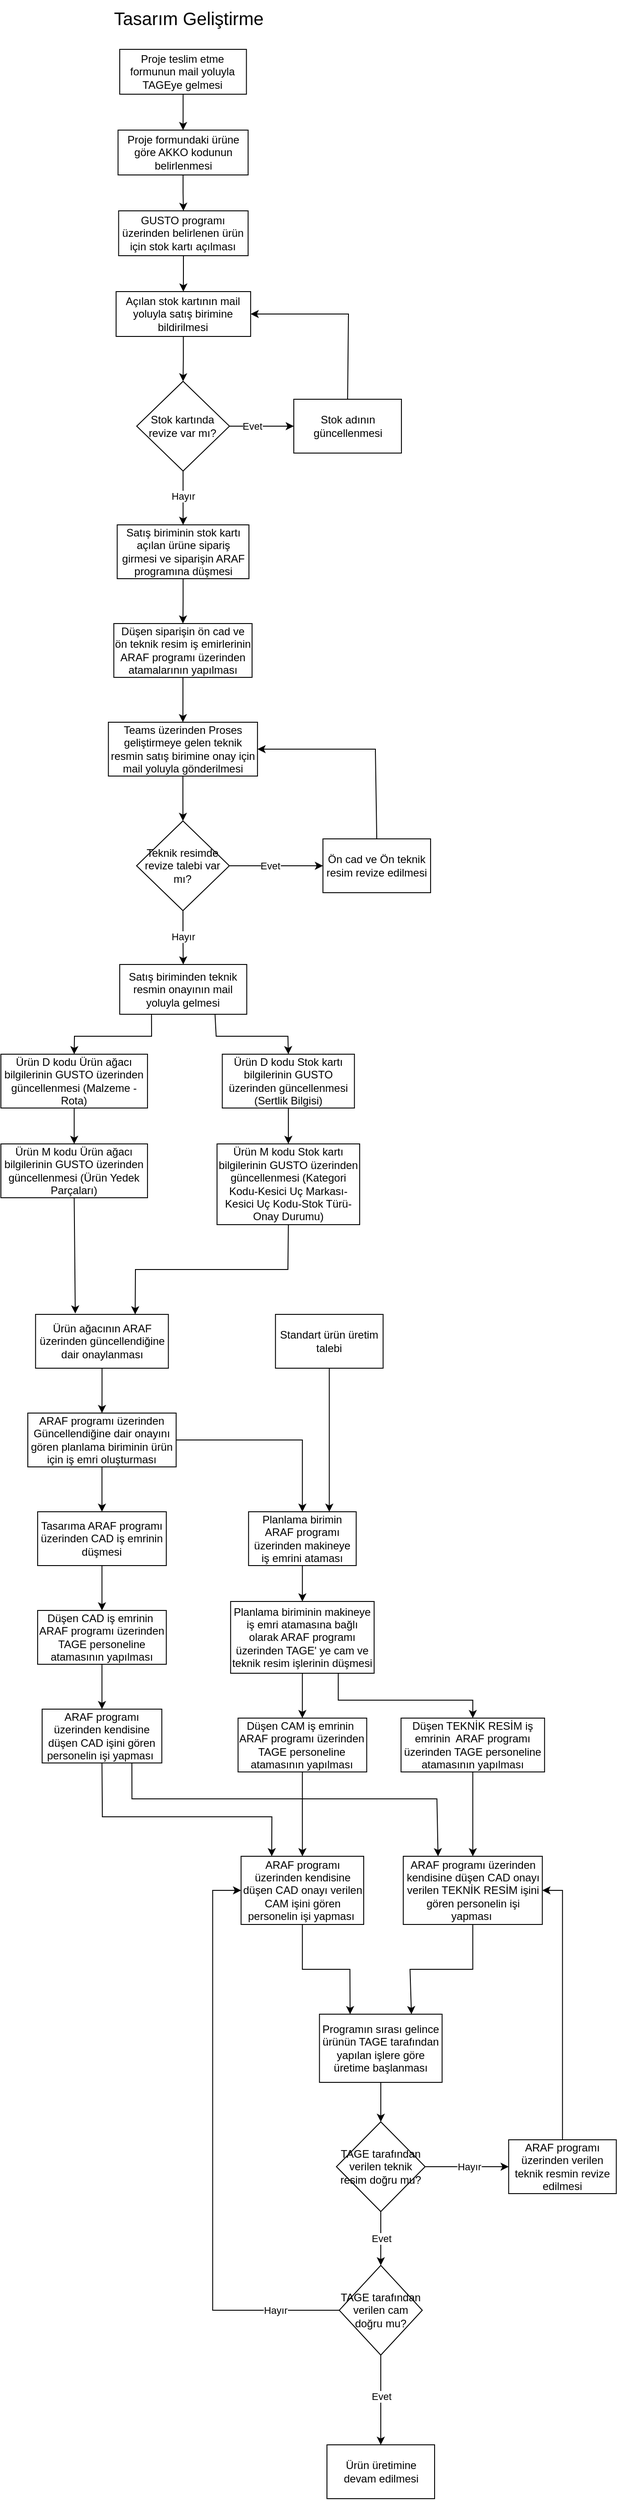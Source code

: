 <mxfile version="26.0.16">
  <diagram name="Sayfa -1" id="Z26OLNr3vpSwlAehbev1">
    <mxGraphModel dx="1426" dy="1958" grid="1" gridSize="10" guides="1" tooltips="1" connect="1" arrows="1" fold="1" page="1" pageScale="1" pageWidth="827" pageHeight="1169" math="0" shadow="0">
      <root>
        <mxCell id="0" />
        <mxCell id="1" parent="0" />
        <mxCell id="egxQQ9gVUxU3b3ZS_Bmh-1" value="&lt;span&gt;&lt;font&gt;Tasarım Geliştirme&lt;/font&gt;&lt;/span&gt;" style="text;html=1;align=center;verticalAlign=middle;resizable=0;points=[];autosize=1;strokeColor=none;fillColor=none;fontStyle=0;fontSize=20;" vertex="1" parent="1">
          <mxGeometry x="263.52" y="-575" width="190" height="40" as="geometry" />
        </mxCell>
        <mxCell id="egxQQ9gVUxU3b3ZS_Bmh-2" value="" style="edgeStyle=orthogonalEdgeStyle;rounded=0;orthogonalLoop=1;jettySize=auto;html=1;" edge="1" parent="1" source="egxQQ9gVUxU3b3ZS_Bmh-3" target="egxQQ9gVUxU3b3ZS_Bmh-5">
          <mxGeometry relative="1" as="geometry" />
        </mxCell>
        <mxCell id="egxQQ9gVUxU3b3ZS_Bmh-3" value="Proje teslim etme formunun mail yoluyla TAGEye gelmesi" style="rounded=0;whiteSpace=wrap;html=1;" vertex="1" parent="1">
          <mxGeometry x="282.49" y="-520" width="141.25" height="50" as="geometry" />
        </mxCell>
        <mxCell id="egxQQ9gVUxU3b3ZS_Bmh-4" value="" style="edgeStyle=orthogonalEdgeStyle;rounded=0;orthogonalLoop=1;jettySize=auto;html=1;" edge="1" parent="1" source="egxQQ9gVUxU3b3ZS_Bmh-5" target="egxQQ9gVUxU3b3ZS_Bmh-7">
          <mxGeometry relative="1" as="geometry" />
        </mxCell>
        <mxCell id="egxQQ9gVUxU3b3ZS_Bmh-5" value="Proje formundaki ürüne göre AKKO kodunun belirlenmesi" style="rounded=0;whiteSpace=wrap;html=1;" vertex="1" parent="1">
          <mxGeometry x="280.62" y="-430" width="145" height="50" as="geometry" />
        </mxCell>
        <mxCell id="egxQQ9gVUxU3b3ZS_Bmh-6" value="" style="edgeStyle=orthogonalEdgeStyle;rounded=0;orthogonalLoop=1;jettySize=auto;html=1;" edge="1" parent="1" source="egxQQ9gVUxU3b3ZS_Bmh-7" target="egxQQ9gVUxU3b3ZS_Bmh-9">
          <mxGeometry relative="1" as="geometry" />
        </mxCell>
        <mxCell id="egxQQ9gVUxU3b3ZS_Bmh-7" value="GUSTO programı üzerinden belirlenen ürün için stok kartı açılması" style="whiteSpace=wrap;html=1;rounded=0;" vertex="1" parent="1">
          <mxGeometry x="281.25" y="-340" width="144.37" height="50" as="geometry" />
        </mxCell>
        <mxCell id="egxQQ9gVUxU3b3ZS_Bmh-8" value="" style="edgeStyle=orthogonalEdgeStyle;rounded=0;orthogonalLoop=1;jettySize=auto;html=1;" edge="1" parent="1" source="egxQQ9gVUxU3b3ZS_Bmh-9" target="egxQQ9gVUxU3b3ZS_Bmh-21">
          <mxGeometry relative="1" as="geometry" />
        </mxCell>
        <mxCell id="egxQQ9gVUxU3b3ZS_Bmh-9" value="Açılan stok kartının mail yoluyla satış birimine bildirilmesi" style="whiteSpace=wrap;html=1;rounded=0;" vertex="1" parent="1">
          <mxGeometry x="278.43" y="-250" width="150" height="50" as="geometry" />
        </mxCell>
        <mxCell id="egxQQ9gVUxU3b3ZS_Bmh-10" value="" style="edgeStyle=orthogonalEdgeStyle;rounded=0;orthogonalLoop=1;jettySize=auto;html=1;" edge="1" parent="1" source="egxQQ9gVUxU3b3ZS_Bmh-11" target="egxQQ9gVUxU3b3ZS_Bmh-13">
          <mxGeometry relative="1" as="geometry" />
        </mxCell>
        <mxCell id="egxQQ9gVUxU3b3ZS_Bmh-11" value="Satış biriminin stok kartı açılan ürüne sipariş girmesi ve siparişin ARAF programına düşmesi" style="rounded=0;whiteSpace=wrap;html=1;" vertex="1" parent="1">
          <mxGeometry x="279.68" y="10" width="146.87" height="60" as="geometry" />
        </mxCell>
        <mxCell id="egxQQ9gVUxU3b3ZS_Bmh-12" value="" style="edgeStyle=orthogonalEdgeStyle;rounded=0;orthogonalLoop=1;jettySize=auto;html=1;" edge="1" parent="1" source="egxQQ9gVUxU3b3ZS_Bmh-13" target="egxQQ9gVUxU3b3ZS_Bmh-15">
          <mxGeometry relative="1" as="geometry" />
        </mxCell>
        <mxCell id="egxQQ9gVUxU3b3ZS_Bmh-13" value="Düşen siparişin ön cad ve ön teknik resim iş emirlerinin ARAF programı üzerinden atamalarının yapılması" style="whiteSpace=wrap;html=1;rounded=0;" vertex="1" parent="1">
          <mxGeometry x="275.9" y="120" width="154.13" height="60" as="geometry" />
        </mxCell>
        <mxCell id="egxQQ9gVUxU3b3ZS_Bmh-14" value="" style="edgeStyle=orthogonalEdgeStyle;rounded=0;orthogonalLoop=1;jettySize=auto;html=1;entryX=0.5;entryY=0;entryDx=0;entryDy=0;" edge="1" parent="1" source="egxQQ9gVUxU3b3ZS_Bmh-15" target="egxQQ9gVUxU3b3ZS_Bmh-28">
          <mxGeometry relative="1" as="geometry">
            <mxPoint x="353.89" y="330.011" as="targetPoint" />
          </mxGeometry>
        </mxCell>
        <mxCell id="egxQQ9gVUxU3b3ZS_Bmh-15" value="Teams üzerinden Proses geliştirmeye gelen teknik resmin satış birimine onay için mail yoluyla gönderilmesi" style="whiteSpace=wrap;html=1;rounded=0;" vertex="1" parent="1">
          <mxGeometry x="269.84" y="230" width="166.24" height="60" as="geometry" />
        </mxCell>
        <mxCell id="egxQQ9gVUxU3b3ZS_Bmh-16" value="Satış biriminden teknik resmin onayının mail yoluyla gelmesi" style="whiteSpace=wrap;html=1;rounded=0;" vertex="1" parent="1">
          <mxGeometry x="282.49" y="500" width="141.63" height="55.5" as="geometry" />
        </mxCell>
        <mxCell id="egxQQ9gVUxU3b3ZS_Bmh-17" value="" style="edgeStyle=orthogonalEdgeStyle;rounded=0;orthogonalLoop=1;jettySize=auto;html=1;" edge="1" parent="1" source="egxQQ9gVUxU3b3ZS_Bmh-21" target="egxQQ9gVUxU3b3ZS_Bmh-22">
          <mxGeometry relative="1" as="geometry" />
        </mxCell>
        <mxCell id="egxQQ9gVUxU3b3ZS_Bmh-18" value="Evet" style="edgeLabel;html=1;align=center;verticalAlign=middle;resizable=0;points=[];" vertex="1" connectable="0" parent="egxQQ9gVUxU3b3ZS_Bmh-17">
          <mxGeometry x="0.078" y="2" relative="1" as="geometry">
            <mxPoint x="-14" y="2" as="offset" />
          </mxGeometry>
        </mxCell>
        <mxCell id="egxQQ9gVUxU3b3ZS_Bmh-19" value="" style="edgeStyle=orthogonalEdgeStyle;rounded=0;orthogonalLoop=1;jettySize=auto;html=1;" edge="1" parent="1" source="egxQQ9gVUxU3b3ZS_Bmh-21" target="egxQQ9gVUxU3b3ZS_Bmh-11">
          <mxGeometry relative="1" as="geometry" />
        </mxCell>
        <mxCell id="egxQQ9gVUxU3b3ZS_Bmh-20" value="Hayır" style="edgeLabel;html=1;align=center;verticalAlign=middle;resizable=0;points=[];" vertex="1" connectable="0" parent="egxQQ9gVUxU3b3ZS_Bmh-19">
          <mxGeometry x="-0.068" y="-1" relative="1" as="geometry">
            <mxPoint x="1" as="offset" />
          </mxGeometry>
        </mxCell>
        <mxCell id="egxQQ9gVUxU3b3ZS_Bmh-21" value="Stok kartında revize var mı?" style="rhombus;whiteSpace=wrap;html=1;rounded=0;" vertex="1" parent="1">
          <mxGeometry x="301.4" y="-150" width="103.43" height="100" as="geometry" />
        </mxCell>
        <mxCell id="egxQQ9gVUxU3b3ZS_Bmh-22" value="Stok adının güncellenmesi" style="whiteSpace=wrap;html=1;rounded=0;" vertex="1" parent="1">
          <mxGeometry x="476.545" y="-130" width="120" height="60" as="geometry" />
        </mxCell>
        <mxCell id="egxQQ9gVUxU3b3ZS_Bmh-23" value="" style="endArrow=classic;html=1;rounded=0;exitX=0.5;exitY=0;exitDx=0;exitDy=0;entryX=1;entryY=0.5;entryDx=0;entryDy=0;" edge="1" parent="1" source="egxQQ9gVUxU3b3ZS_Bmh-22" target="egxQQ9gVUxU3b3ZS_Bmh-9">
          <mxGeometry width="50" height="50" relative="1" as="geometry">
            <mxPoint x="537.49" y="30" as="sourcePoint" />
            <mxPoint x="587.49" y="-20" as="targetPoint" />
            <Array as="points">
              <mxPoint x="537.49" y="-225" />
            </Array>
          </mxGeometry>
        </mxCell>
        <mxCell id="egxQQ9gVUxU3b3ZS_Bmh-24" value="" style="edgeStyle=orthogonalEdgeStyle;rounded=0;orthogonalLoop=1;jettySize=auto;html=1;" edge="1" parent="1" source="egxQQ9gVUxU3b3ZS_Bmh-28" target="egxQQ9gVUxU3b3ZS_Bmh-29">
          <mxGeometry relative="1" as="geometry" />
        </mxCell>
        <mxCell id="egxQQ9gVUxU3b3ZS_Bmh-25" value="Evet" style="edgeLabel;html=1;align=center;verticalAlign=middle;resizable=0;points=[];" vertex="1" connectable="0" parent="egxQQ9gVUxU3b3ZS_Bmh-24">
          <mxGeometry x="0.089" y="-3" relative="1" as="geometry">
            <mxPoint x="-12" y="-3" as="offset" />
          </mxGeometry>
        </mxCell>
        <mxCell id="egxQQ9gVUxU3b3ZS_Bmh-26" value="" style="edgeStyle=orthogonalEdgeStyle;rounded=0;orthogonalLoop=1;jettySize=auto;html=1;entryX=0.5;entryY=0;entryDx=0;entryDy=0;" edge="1" parent="1" source="egxQQ9gVUxU3b3ZS_Bmh-28" target="egxQQ9gVUxU3b3ZS_Bmh-16">
          <mxGeometry relative="1" as="geometry">
            <mxPoint x="353.29" y="500" as="targetPoint" />
          </mxGeometry>
        </mxCell>
        <mxCell id="egxQQ9gVUxU3b3ZS_Bmh-27" value="Hayır" style="edgeLabel;html=1;align=center;verticalAlign=middle;resizable=0;points=[];" vertex="1" connectable="0" parent="egxQQ9gVUxU3b3ZS_Bmh-26">
          <mxGeometry x="-0.038" relative="1" as="geometry">
            <mxPoint as="offset" />
          </mxGeometry>
        </mxCell>
        <mxCell id="egxQQ9gVUxU3b3ZS_Bmh-28" value="Teknik resimde revize talebi var mı?" style="rhombus;whiteSpace=wrap;html=1;rounded=0;" vertex="1" parent="1">
          <mxGeometry x="301.25" y="340" width="103.43" height="100" as="geometry" />
        </mxCell>
        <mxCell id="egxQQ9gVUxU3b3ZS_Bmh-29" value="Ön cad ve Ön teknik resim revize edilmesi" style="whiteSpace=wrap;html=1;rounded=0;" vertex="1" parent="1">
          <mxGeometry x="509.055" y="360" width="120" height="60" as="geometry" />
        </mxCell>
        <mxCell id="egxQQ9gVUxU3b3ZS_Bmh-30" value="" style="endArrow=classic;html=1;rounded=0;exitX=0.5;exitY=0;exitDx=0;exitDy=0;entryX=1;entryY=0.5;entryDx=0;entryDy=0;" edge="1" parent="1" source="egxQQ9gVUxU3b3ZS_Bmh-29" target="egxQQ9gVUxU3b3ZS_Bmh-15">
          <mxGeometry width="50" height="50" relative="1" as="geometry">
            <mxPoint x="544.06" y="340" as="sourcePoint" />
            <mxPoint x="594.06" y="290" as="targetPoint" />
            <Array as="points">
              <mxPoint x="567.49" y="260" />
            </Array>
          </mxGeometry>
        </mxCell>
        <mxCell id="egxQQ9gVUxU3b3ZS_Bmh-31" value="Ürün D kodu Ürün ağacı bilgilerinin GUSTO üzerinden güncellenmesi (Malzeme -Rota)" style="whiteSpace=wrap;html=1;rounded=0;" vertex="1" parent="1">
          <mxGeometry x="150" y="600" width="163.44" height="60" as="geometry" />
        </mxCell>
        <mxCell id="egxQQ9gVUxU3b3ZS_Bmh-32" value="" style="edgeStyle=orthogonalEdgeStyle;rounded=0;orthogonalLoop=1;jettySize=auto;html=1;" edge="1" parent="1" source="egxQQ9gVUxU3b3ZS_Bmh-33" target="egxQQ9gVUxU3b3ZS_Bmh-35">
          <mxGeometry relative="1" as="geometry" />
        </mxCell>
        <mxCell id="egxQQ9gVUxU3b3ZS_Bmh-33" value="Ürün ağacının ARAF üzerinden güncellendiğine dair onaylanması" style="rounded=0;whiteSpace=wrap;html=1;" vertex="1" parent="1">
          <mxGeometry x="188.65" y="890" width="148.06" height="60" as="geometry" />
        </mxCell>
        <mxCell id="egxQQ9gVUxU3b3ZS_Bmh-34" value="" style="edgeStyle=orthogonalEdgeStyle;rounded=0;orthogonalLoop=1;jettySize=auto;html=1;" edge="1" parent="1" source="egxQQ9gVUxU3b3ZS_Bmh-35" target="egxQQ9gVUxU3b3ZS_Bmh-37">
          <mxGeometry relative="1" as="geometry" />
        </mxCell>
        <mxCell id="egxQQ9gVUxU3b3ZS_Bmh-35" value="ARAF programı üzerinden Güncellendiğine dair onayını gören planlama biriminin ürün için iş emri oluşturması" style="whiteSpace=wrap;html=1;rounded=0;" vertex="1" parent="1">
          <mxGeometry x="180" y="1000" width="165.37" height="60" as="geometry" />
        </mxCell>
        <mxCell id="egxQQ9gVUxU3b3ZS_Bmh-36" value="" style="edgeStyle=orthogonalEdgeStyle;rounded=0;orthogonalLoop=1;jettySize=auto;html=1;" edge="1" parent="1" source="egxQQ9gVUxU3b3ZS_Bmh-37" target="egxQQ9gVUxU3b3ZS_Bmh-39">
          <mxGeometry relative="1" as="geometry" />
        </mxCell>
        <mxCell id="egxQQ9gVUxU3b3ZS_Bmh-37" value="Tasarıma ARAF programı üzerinden CAD iş emrinin düşmesi" style="whiteSpace=wrap;html=1;rounded=0;" vertex="1" parent="1">
          <mxGeometry x="190.97" y="1110" width="143.43" height="60" as="geometry" />
        </mxCell>
        <mxCell id="egxQQ9gVUxU3b3ZS_Bmh-38" value="" style="edgeStyle=orthogonalEdgeStyle;rounded=0;orthogonalLoop=1;jettySize=auto;html=1;" edge="1" parent="1" source="egxQQ9gVUxU3b3ZS_Bmh-39" target="egxQQ9gVUxU3b3ZS_Bmh-40">
          <mxGeometry relative="1" as="geometry" />
        </mxCell>
        <mxCell id="egxQQ9gVUxU3b3ZS_Bmh-39" value="Düşen CAD iş emrinin&amp;nbsp; ARAF programı üzerinden TAGE personeline atamasının&amp;nbsp;yapılması" style="whiteSpace=wrap;html=1;rounded=0;" vertex="1" parent="1">
          <mxGeometry x="190.96" y="1220" width="143.44" height="60" as="geometry" />
        </mxCell>
        <mxCell id="egxQQ9gVUxU3b3ZS_Bmh-40" value="ARAF programı üzerinden kendisine düşen CAD işini gören personelin işi yapması&amp;nbsp;" style="whiteSpace=wrap;html=1;rounded=0;" vertex="1" parent="1">
          <mxGeometry x="195.97" y="1330" width="133.43" height="60" as="geometry" />
        </mxCell>
        <mxCell id="egxQQ9gVUxU3b3ZS_Bmh-41" value="" style="edgeStyle=orthogonalEdgeStyle;rounded=0;orthogonalLoop=1;jettySize=auto;html=1;" edge="1" parent="1" source="egxQQ9gVUxU3b3ZS_Bmh-42" target="egxQQ9gVUxU3b3ZS_Bmh-44">
          <mxGeometry relative="1" as="geometry" />
        </mxCell>
        <mxCell id="egxQQ9gVUxU3b3ZS_Bmh-42" value="Planlama birimin ARAF programı üzerinden makineye iş emrini ataması" style="rounded=0;whiteSpace=wrap;html=1;" vertex="1" parent="1">
          <mxGeometry x="426.12" y="1110" width="120" height="60" as="geometry" />
        </mxCell>
        <mxCell id="egxQQ9gVUxU3b3ZS_Bmh-43" value="" style="edgeStyle=orthogonalEdgeStyle;rounded=0;orthogonalLoop=1;jettySize=auto;html=1;" edge="1" parent="1" source="egxQQ9gVUxU3b3ZS_Bmh-44" target="egxQQ9gVUxU3b3ZS_Bmh-47">
          <mxGeometry relative="1" as="geometry" />
        </mxCell>
        <mxCell id="egxQQ9gVUxU3b3ZS_Bmh-44" value="Planlama biriminin makineye iş emri atamasına bağlı olarak ARAF programı üzerinden TAGE&#39; ye cam ve teknik resim işlerinin düşmesi" style="rounded=0;whiteSpace=wrap;html=1;" vertex="1" parent="1">
          <mxGeometry x="406.12" y="1210" width="160" height="80" as="geometry" />
        </mxCell>
        <mxCell id="egxQQ9gVUxU3b3ZS_Bmh-45" value="ARAF programı üzerinden kendisine düşen CAD onayı verilen CAM işini gören personelin işi yapması&amp;nbsp;" style="whiteSpace=wrap;html=1;rounded=0;" vertex="1" parent="1">
          <mxGeometry x="417.77" y="1494" width="136.71" height="76" as="geometry" />
        </mxCell>
        <mxCell id="egxQQ9gVUxU3b3ZS_Bmh-46" value="" style="edgeStyle=orthogonalEdgeStyle;rounded=0;orthogonalLoop=1;jettySize=auto;html=1;" edge="1" parent="1" source="egxQQ9gVUxU3b3ZS_Bmh-47" target="egxQQ9gVUxU3b3ZS_Bmh-45">
          <mxGeometry relative="1" as="geometry" />
        </mxCell>
        <mxCell id="egxQQ9gVUxU3b3ZS_Bmh-47" value="Düşen CAM iş emrinin&amp;nbsp; ARAF programı üzerinden TAGE personeline atamasının&amp;nbsp;yapılması" style="whiteSpace=wrap;html=1;rounded=0;" vertex="1" parent="1">
          <mxGeometry x="414.4" y="1340" width="143.44" height="60" as="geometry" />
        </mxCell>
        <mxCell id="egxQQ9gVUxU3b3ZS_Bmh-48" value="ARAF programı üzerinden kendisine düşen CAD onayı verilen TEKNİK&amp;nbsp;RESİM işini gören personelin işi yapması&amp;nbsp;" style="whiteSpace=wrap;html=1;rounded=0;" vertex="1" parent="1">
          <mxGeometry x="598.62" y="1494" width="155" height="76" as="geometry" />
        </mxCell>
        <mxCell id="egxQQ9gVUxU3b3ZS_Bmh-49" value="" style="edgeStyle=orthogonalEdgeStyle;rounded=0;orthogonalLoop=1;jettySize=auto;html=1;" edge="1" parent="1" source="egxQQ9gVUxU3b3ZS_Bmh-50" target="egxQQ9gVUxU3b3ZS_Bmh-48">
          <mxGeometry relative="1" as="geometry" />
        </mxCell>
        <mxCell id="egxQQ9gVUxU3b3ZS_Bmh-50" value="Düşen TEKNİK RESİM iş emrinin&amp;nbsp; ARAF programı üzerinden TAGE personeline atamasının&amp;nbsp;yapılması" style="whiteSpace=wrap;html=1;rounded=0;" vertex="1" parent="1">
          <mxGeometry x="596.12" y="1340" width="160" height="60" as="geometry" />
        </mxCell>
        <mxCell id="egxQQ9gVUxU3b3ZS_Bmh-51" value="" style="endArrow=classic;html=1;rounded=0;exitX=0.75;exitY=1;exitDx=0;exitDy=0;entryX=0.5;entryY=0;entryDx=0;entryDy=0;" edge="1" parent="1" source="egxQQ9gVUxU3b3ZS_Bmh-44" target="egxQQ9gVUxU3b3ZS_Bmh-50">
          <mxGeometry width="50" height="50" relative="1" as="geometry">
            <mxPoint x="653.12" y="1320" as="sourcePoint" />
            <mxPoint x="703.12" y="1270" as="targetPoint" />
            <Array as="points">
              <mxPoint x="526.12" y="1320" />
              <mxPoint x="676.12" y="1320" />
            </Array>
          </mxGeometry>
        </mxCell>
        <mxCell id="egxQQ9gVUxU3b3ZS_Bmh-52" value="" style="endArrow=classic;html=1;rounded=0;exitX=1;exitY=0.5;exitDx=0;exitDy=0;entryX=0.5;entryY=0;entryDx=0;entryDy=0;" edge="1" parent="1" source="egxQQ9gVUxU3b3ZS_Bmh-35" target="egxQQ9gVUxU3b3ZS_Bmh-42">
          <mxGeometry width="50" height="50" relative="1" as="geometry">
            <mxPoint x="376.12" y="1040" as="sourcePoint" />
            <mxPoint x="426.12" y="990" as="targetPoint" />
            <Array as="points">
              <mxPoint x="486.12" y="1030" />
            </Array>
          </mxGeometry>
        </mxCell>
        <mxCell id="egxQQ9gVUxU3b3ZS_Bmh-53" value="" style="endArrow=classic;html=1;rounded=0;exitX=0.5;exitY=1;exitDx=0;exitDy=0;entryX=0.25;entryY=0;entryDx=0;entryDy=0;" edge="1" parent="1" source="egxQQ9gVUxU3b3ZS_Bmh-40" target="egxQQ9gVUxU3b3ZS_Bmh-45">
          <mxGeometry width="50" height="50" relative="1" as="geometry">
            <mxPoint x="263.31" y="1480" as="sourcePoint" />
            <mxPoint x="313.31" y="1430" as="targetPoint" />
            <Array as="points">
              <mxPoint x="263.12" y="1450" />
              <mxPoint x="452.12" y="1450" />
            </Array>
          </mxGeometry>
        </mxCell>
        <mxCell id="egxQQ9gVUxU3b3ZS_Bmh-54" value="" style="endArrow=classic;html=1;rounded=0;exitX=0.75;exitY=1;exitDx=0;exitDy=0;entryX=0.25;entryY=0;entryDx=0;entryDy=0;" edge="1" parent="1" source="egxQQ9gVUxU3b3ZS_Bmh-40" target="egxQQ9gVUxU3b3ZS_Bmh-48">
          <mxGeometry width="50" height="50" relative="1" as="geometry">
            <mxPoint x="306.12" y="1554" as="sourcePoint" />
            <mxPoint x="356.12" y="1504" as="targetPoint" />
            <Array as="points">
              <mxPoint x="296.12" y="1430" />
              <mxPoint x="636.12" y="1430" />
            </Array>
          </mxGeometry>
        </mxCell>
        <mxCell id="egxQQ9gVUxU3b3ZS_Bmh-55" value="" style="edgeStyle=orthogonalEdgeStyle;rounded=0;orthogonalLoop=1;jettySize=auto;html=1;" edge="1" parent="1" source="egxQQ9gVUxU3b3ZS_Bmh-56" target="egxQQ9gVUxU3b3ZS_Bmh-63">
          <mxGeometry relative="1" as="geometry" />
        </mxCell>
        <mxCell id="egxQQ9gVUxU3b3ZS_Bmh-56" value="Programın sırası gelince ürünün TAGE tarafından yapılan işlere göre üretime başlanması" style="whiteSpace=wrap;html=1;rounded=0;" vertex="1" parent="1">
          <mxGeometry x="505.17" y="1670" width="136.71" height="76" as="geometry" />
        </mxCell>
        <mxCell id="egxQQ9gVUxU3b3ZS_Bmh-57" value="" style="endArrow=classic;html=1;rounded=0;exitX=0.5;exitY=1;exitDx=0;exitDy=0;entryX=0.75;entryY=0;entryDx=0;entryDy=0;" edge="1" parent="1" source="egxQQ9gVUxU3b3ZS_Bmh-48" target="egxQQ9gVUxU3b3ZS_Bmh-56">
          <mxGeometry width="50" height="50" relative="1" as="geometry">
            <mxPoint x="706.12" y="1640" as="sourcePoint" />
            <mxPoint x="756.12" y="1590" as="targetPoint" />
            <Array as="points">
              <mxPoint x="676.12" y="1620" />
              <mxPoint x="606.12" y="1620" />
            </Array>
          </mxGeometry>
        </mxCell>
        <mxCell id="egxQQ9gVUxU3b3ZS_Bmh-58" value="" style="endArrow=classic;html=1;rounded=0;exitX=0.5;exitY=1;exitDx=0;exitDy=0;entryX=0.25;entryY=0;entryDx=0;entryDy=0;" edge="1" parent="1" source="egxQQ9gVUxU3b3ZS_Bmh-45" target="egxQQ9gVUxU3b3ZS_Bmh-56">
          <mxGeometry width="50" height="50" relative="1" as="geometry">
            <mxPoint x="406.12" y="1660" as="sourcePoint" />
            <mxPoint x="456.12" y="1610" as="targetPoint" />
            <Array as="points">
              <mxPoint x="486.12" y="1620" />
              <mxPoint x="539.12" y="1620" />
            </Array>
          </mxGeometry>
        </mxCell>
        <mxCell id="egxQQ9gVUxU3b3ZS_Bmh-59" value="Standart ürün üretim talebi" style="rounded=0;whiteSpace=wrap;html=1;" vertex="1" parent="1">
          <mxGeometry x="456.12" y="890" width="120" height="60" as="geometry" />
        </mxCell>
        <mxCell id="egxQQ9gVUxU3b3ZS_Bmh-60" value="" style="endArrow=classic;html=1;rounded=0;exitX=0.5;exitY=1;exitDx=0;exitDy=0;entryX=0.75;entryY=0;entryDx=0;entryDy=0;" edge="1" parent="1" source="egxQQ9gVUxU3b3ZS_Bmh-59" target="egxQQ9gVUxU3b3ZS_Bmh-42">
          <mxGeometry width="50" height="50" relative="1" as="geometry">
            <mxPoint x="676.12" y="1040" as="sourcePoint" />
            <mxPoint x="726.12" y="990" as="targetPoint" />
          </mxGeometry>
        </mxCell>
        <mxCell id="egxQQ9gVUxU3b3ZS_Bmh-61" value="" style="edgeStyle=orthogonalEdgeStyle;rounded=0;orthogonalLoop=1;jettySize=auto;html=1;" edge="1" parent="1" source="egxQQ9gVUxU3b3ZS_Bmh-63" target="egxQQ9gVUxU3b3ZS_Bmh-64">
          <mxGeometry relative="1" as="geometry" />
        </mxCell>
        <mxCell id="egxQQ9gVUxU3b3ZS_Bmh-62" value="Hayır" style="edgeLabel;html=1;align=center;verticalAlign=middle;resizable=0;points=[];" vertex="1" connectable="0" parent="egxQQ9gVUxU3b3ZS_Bmh-61">
          <mxGeometry x="0.041" y="8" relative="1" as="geometry">
            <mxPoint y="8" as="offset" />
          </mxGeometry>
        </mxCell>
        <mxCell id="egxQQ9gVUxU3b3ZS_Bmh-63" value="TAGE tarafından verilen teknik resim doğru mu?" style="rhombus;whiteSpace=wrap;html=1;rounded=0;" vertex="1" parent="1">
          <mxGeometry x="524.08" y="1790" width="98.89" height="100" as="geometry" />
        </mxCell>
        <mxCell id="egxQQ9gVUxU3b3ZS_Bmh-64" value="ARAF programı üzerinden verilen teknik resmin revize edilmesi" style="whiteSpace=wrap;html=1;rounded=0;" vertex="1" parent="1">
          <mxGeometry x="716.115" y="1810" width="120" height="60" as="geometry" />
        </mxCell>
        <mxCell id="egxQQ9gVUxU3b3ZS_Bmh-65" value="" style="endArrow=classic;html=1;rounded=0;entryX=1;entryY=0.5;entryDx=0;entryDy=0;" edge="1" parent="1" target="egxQQ9gVUxU3b3ZS_Bmh-48">
          <mxGeometry width="50" height="50" relative="1" as="geometry">
            <mxPoint x="776.12" y="1810" as="sourcePoint" />
            <mxPoint x="776.12" y="1540" as="targetPoint" />
            <Array as="points">
              <mxPoint x="776.12" y="1532" />
            </Array>
          </mxGeometry>
        </mxCell>
        <mxCell id="egxQQ9gVUxU3b3ZS_Bmh-66" value="" style="edgeStyle=orthogonalEdgeStyle;rounded=0;orthogonalLoop=1;jettySize=auto;html=1;" edge="1" parent="1" source="egxQQ9gVUxU3b3ZS_Bmh-68" target="egxQQ9gVUxU3b3ZS_Bmh-73">
          <mxGeometry relative="1" as="geometry" />
        </mxCell>
        <mxCell id="egxQQ9gVUxU3b3ZS_Bmh-67" value="Evet" style="edgeLabel;html=1;align=center;verticalAlign=middle;resizable=0;points=[];" vertex="1" connectable="0" parent="egxQQ9gVUxU3b3ZS_Bmh-66">
          <mxGeometry x="-0.08" y="-2" relative="1" as="geometry">
            <mxPoint x="2" as="offset" />
          </mxGeometry>
        </mxCell>
        <mxCell id="egxQQ9gVUxU3b3ZS_Bmh-68" value="TAGE tarafından verilen cam doğru mu?" style="rhombus;whiteSpace=wrap;html=1;" vertex="1" parent="1">
          <mxGeometry x="527.23" y="1950" width="92.59" height="100" as="geometry" />
        </mxCell>
        <mxCell id="egxQQ9gVUxU3b3ZS_Bmh-69" value="" style="endArrow=classic;html=1;rounded=0;exitX=0.5;exitY=1;exitDx=0;exitDy=0;entryX=0.5;entryY=0;entryDx=0;entryDy=0;" edge="1" parent="1" source="egxQQ9gVUxU3b3ZS_Bmh-63" target="egxQQ9gVUxU3b3ZS_Bmh-68">
          <mxGeometry width="50" height="50" relative="1" as="geometry">
            <mxPoint x="266.12" y="1850" as="sourcePoint" />
            <mxPoint x="316.12" y="1800" as="targetPoint" />
            <Array as="points" />
          </mxGeometry>
        </mxCell>
        <mxCell id="egxQQ9gVUxU3b3ZS_Bmh-70" value="Evet" style="edgeLabel;html=1;align=center;verticalAlign=middle;resizable=0;points=[];" vertex="1" connectable="0" parent="egxQQ9gVUxU3b3ZS_Bmh-69">
          <mxGeometry x="-0.333" y="3" relative="1" as="geometry">
            <mxPoint x="-3" y="10" as="offset" />
          </mxGeometry>
        </mxCell>
        <mxCell id="egxQQ9gVUxU3b3ZS_Bmh-71" value="" style="endArrow=classic;html=1;rounded=0;exitX=0;exitY=0.5;exitDx=0;exitDy=0;entryX=0;entryY=0.5;entryDx=0;entryDy=0;" edge="1" parent="1" source="egxQQ9gVUxU3b3ZS_Bmh-68" target="egxQQ9gVUxU3b3ZS_Bmh-45">
          <mxGeometry width="50" height="50" relative="1" as="geometry">
            <mxPoint x="266.12" y="1850" as="sourcePoint" />
            <mxPoint x="316.12" y="1800" as="targetPoint" />
            <Array as="points">
              <mxPoint x="386.12" y="2000" />
              <mxPoint x="386.12" y="1770" />
              <mxPoint x="386.12" y="1532" />
            </Array>
          </mxGeometry>
        </mxCell>
        <mxCell id="egxQQ9gVUxU3b3ZS_Bmh-72" value="Hayır" style="edgeLabel;html=1;align=center;verticalAlign=middle;resizable=0;points=[];" vertex="1" connectable="0" parent="egxQQ9gVUxU3b3ZS_Bmh-71">
          <mxGeometry x="-0.809" relative="1" as="geometry">
            <mxPoint x="-10" as="offset" />
          </mxGeometry>
        </mxCell>
        <mxCell id="egxQQ9gVUxU3b3ZS_Bmh-73" value="Ürün üretimine devam edilmesi" style="whiteSpace=wrap;html=1;" vertex="1" parent="1">
          <mxGeometry x="513.525" y="2150" width="120" height="60" as="geometry" />
        </mxCell>
        <mxCell id="egxQQ9gVUxU3b3ZS_Bmh-74" value="Ürün D kodu Stok kartı bilgilerinin GUSTO üzerinden güncellenmesi (Sertlik Bilgisi)" style="whiteSpace=wrap;html=1;rounded=0;" vertex="1" parent="1">
          <mxGeometry x="396.82" y="600" width="147.32" height="60" as="geometry" />
        </mxCell>
        <mxCell id="egxQQ9gVUxU3b3ZS_Bmh-75" value="Ürün M kodu Ürün ağacı bilgilerinin GUSTO üzerinden güncellenmesi (Ürün Yedek Parçaları)" style="whiteSpace=wrap;html=1;rounded=0;" vertex="1" parent="1">
          <mxGeometry x="150.0" y="700" width="163.44" height="60" as="geometry" />
        </mxCell>
        <mxCell id="egxQQ9gVUxU3b3ZS_Bmh-76" value="Ürün M kodu Stok kartı bilgilerinin GUSTO üzerinden güncellenmesi (Kategori Kodu-Kesici Uç Markası-Kesici Uç Kodu-Stok Türü-Onay Durumu)" style="whiteSpace=wrap;html=1;rounded=0;" vertex="1" parent="1">
          <mxGeometry x="390.96" y="700" width="159.04" height="90" as="geometry" />
        </mxCell>
        <mxCell id="egxQQ9gVUxU3b3ZS_Bmh-77" value="" style="endArrow=classic;html=1;rounded=0;exitX=0.75;exitY=1;exitDx=0;exitDy=0;entryX=0.5;entryY=0;entryDx=0;entryDy=0;" edge="1" parent="1" source="egxQQ9gVUxU3b3ZS_Bmh-16" target="egxQQ9gVUxU3b3ZS_Bmh-74">
          <mxGeometry width="50" height="50" relative="1" as="geometry">
            <mxPoint x="380.03" y="635" as="sourcePoint" />
            <mxPoint x="430.03" y="585" as="targetPoint" />
            <Array as="points">
              <mxPoint x="390" y="580" />
              <mxPoint x="470" y="580" />
            </Array>
          </mxGeometry>
        </mxCell>
        <mxCell id="egxQQ9gVUxU3b3ZS_Bmh-78" value="" style="endArrow=classic;html=1;rounded=0;exitX=0.5;exitY=1;exitDx=0;exitDy=0;entryX=0.5;entryY=0;entryDx=0;entryDy=0;" edge="1" parent="1" source="egxQQ9gVUxU3b3ZS_Bmh-31" target="egxQQ9gVUxU3b3ZS_Bmh-75">
          <mxGeometry width="50" height="50" relative="1" as="geometry">
            <mxPoint x="331.61" y="690" as="sourcePoint" />
            <mxPoint x="231.61" y="720" as="targetPoint" />
          </mxGeometry>
        </mxCell>
        <mxCell id="egxQQ9gVUxU3b3ZS_Bmh-79" value="" style="endArrow=classic;html=1;rounded=0;exitX=0.5;exitY=1;exitDx=0;exitDy=0;entryX=0.5;entryY=0;entryDx=0;entryDy=0;" edge="1" parent="1" source="egxQQ9gVUxU3b3ZS_Bmh-74" target="egxQQ9gVUxU3b3ZS_Bmh-76">
          <mxGeometry width="50" height="50" relative="1" as="geometry">
            <mxPoint x="467.59" y="670" as="sourcePoint" />
            <mxPoint x="467.59" y="710" as="targetPoint" />
          </mxGeometry>
        </mxCell>
        <mxCell id="egxQQ9gVUxU3b3ZS_Bmh-80" value="" style="endArrow=classic;html=1;rounded=0;exitX=0.5;exitY=1;exitDx=0;exitDy=0;entryX=0.75;entryY=0;entryDx=0;entryDy=0;" edge="1" parent="1" source="egxQQ9gVUxU3b3ZS_Bmh-76" target="egxQQ9gVUxU3b3ZS_Bmh-33">
          <mxGeometry width="50" height="50" relative="1" as="geometry">
            <mxPoint x="457" y="810" as="sourcePoint" />
            <mxPoint x="414" y="930" as="targetPoint" />
            <Array as="points">
              <mxPoint x="470" y="840" />
              <mxPoint x="300" y="840" />
            </Array>
          </mxGeometry>
        </mxCell>
        <mxCell id="egxQQ9gVUxU3b3ZS_Bmh-81" value="" style="endArrow=classic;html=1;rounded=0;exitX=0.25;exitY=1;exitDx=0;exitDy=0;entryX=0.5;entryY=0;entryDx=0;entryDy=0;" edge="1" parent="1" source="egxQQ9gVUxU3b3ZS_Bmh-16" target="egxQQ9gVUxU3b3ZS_Bmh-31">
          <mxGeometry width="50" height="50" relative="1" as="geometry">
            <mxPoint x="90" y="585" as="sourcePoint" />
            <mxPoint x="140" y="535" as="targetPoint" />
            <Array as="points">
              <mxPoint x="318" y="580" />
              <mxPoint x="232" y="580" />
            </Array>
          </mxGeometry>
        </mxCell>
        <mxCell id="egxQQ9gVUxU3b3ZS_Bmh-82" value="" style="endArrow=classic;html=1;rounded=0;exitX=0.5;exitY=1;exitDx=0;exitDy=0;entryX=0.299;entryY=-0.016;entryDx=0;entryDy=0;entryPerimeter=0;" edge="1" parent="1" source="egxQQ9gVUxU3b3ZS_Bmh-75" target="egxQQ9gVUxU3b3ZS_Bmh-33">
          <mxGeometry width="50" height="50" relative="1" as="geometry">
            <mxPoint x="360" y="840" as="sourcePoint" />
            <mxPoint x="410" y="790" as="targetPoint" />
          </mxGeometry>
        </mxCell>
      </root>
    </mxGraphModel>
  </diagram>
</mxfile>
